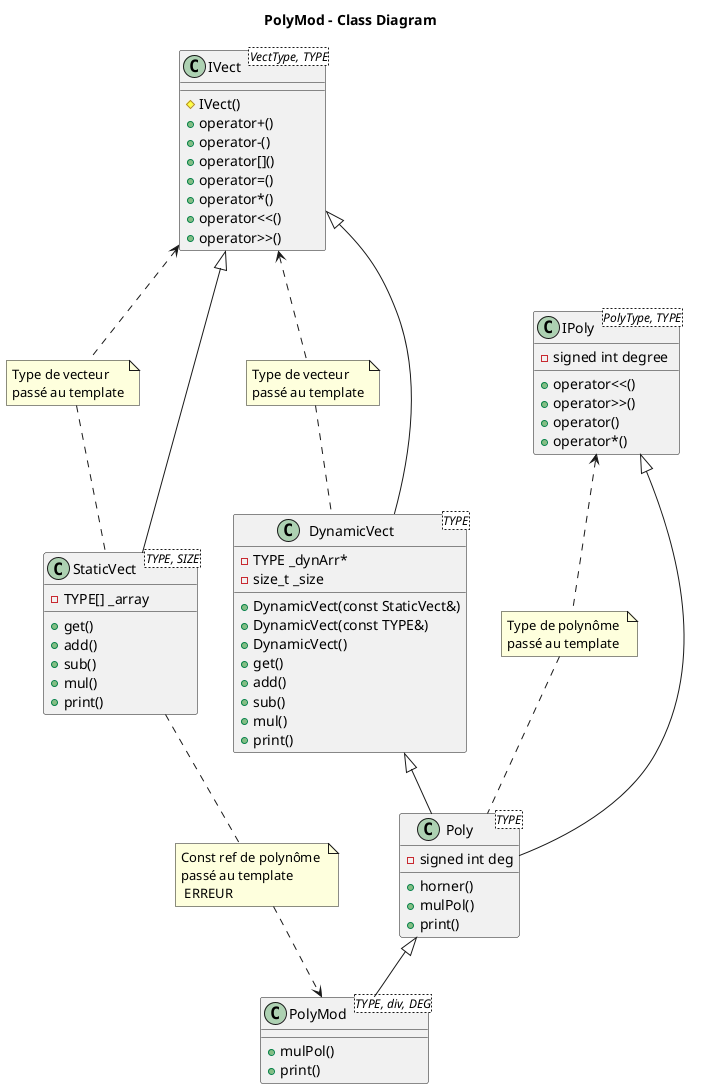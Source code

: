 @startuml

title PolyMod - Class Diagram

note "Type de vecteur \npassé au template" as N1
note "Type de vecteur \npassé au template" as N2

IVect <.. N1
N1 .. StaticVect
IVect <.. N2
N2 .. DynamicVect

note "Type de polynôme \npassé au template" as N3
note "Const ref de polynôme \npassé au template\n ERREUR" as N4

IPoly <.. N3
N3 .. Poly
StaticVect .. N4
N4 ..> PolyMod

class IVect <VectType, TYPE>{
  # IVect()
  +operator+()
  +operator-()
  +operator[]()
  +operator=()
  +operator*()
  +operator<<()
  +operator>>()

}

class IPoly <PolyType, TYPE>{
  -signed int degree
  +operator<<()
  +operator>>()
  +operator()
  +operator*()
}

class StaticVect<TYPE, SIZE> {
  - TYPE[] _array
  + get()
  + add()
  + sub()
  + mul()
  + print()
}

class DynamicVect<TYPE>{
  - TYPE _dynArr*
  - size_t _size
  + DynamicVect(const StaticVect&)
  + DynamicVect(const TYPE&)
  + DynamicVect()
  + get()
  + add()
  + sub()
  + mul()
  + print()
}

class PolyMod<TYPE, div, DEG> {
  + mulPol()
  + print()
}

class Poly<TYPE> {
  - signed int deg
  + horner()
  + mulPol()
  + print()
}


IVect <|-- StaticVect
IVect <|-- DynamicVect
Poly <|-down- PolyMod
DynamicVect <|-down- Poly
IPoly <|-down- Poly

@enduml
